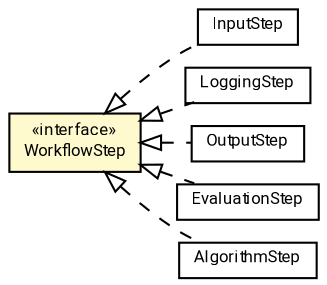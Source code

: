 #!/usr/local/bin/dot
#
# Class diagram 
# Generated by UMLGraph version R5_7_2-60-g0e99a6 (http://www.spinellis.gr/umlgraph/)
#

digraph G {
	graph [fontnames="svg"]
	edge [fontname="Roboto",fontsize=7,labelfontname="Roboto",labelfontsize=7,color="black"];
	node [fontname="Roboto",fontcolor="black",fontsize=8,shape=plaintext,margin=0,width=0,height=0];
	nodesep=0.15;
	ranksep=0.25;
	rankdir=LR;
	// de.lmu.ifi.dbs.elki.workflow.InputStep
	c10940430 [label=<<table title="de.lmu.ifi.dbs.elki.workflow.InputStep" border="0" cellborder="1" cellspacing="0" cellpadding="2" href="InputStep.html" target="_parent">
		<tr><td><table border="0" cellspacing="0" cellpadding="1">
		<tr><td align="center" balign="center"> <font face="Roboto">InputStep</font> </td></tr>
		</table></td></tr>
		</table>>, URL="InputStep.html"];
	// de.lmu.ifi.dbs.elki.workflow.LoggingStep
	c10940432 [label=<<table title="de.lmu.ifi.dbs.elki.workflow.LoggingStep" border="0" cellborder="1" cellspacing="0" cellpadding="2" href="LoggingStep.html" target="_parent">
		<tr><td><table border="0" cellspacing="0" cellpadding="1">
		<tr><td align="center" balign="center"> <font face="Roboto">LoggingStep</font> </td></tr>
		</table></td></tr>
		</table>>, URL="LoggingStep.html"];
	// de.lmu.ifi.dbs.elki.workflow.OutputStep
	c10940434 [label=<<table title="de.lmu.ifi.dbs.elki.workflow.OutputStep" border="0" cellborder="1" cellspacing="0" cellpadding="2" href="OutputStep.html" target="_parent">
		<tr><td><table border="0" cellspacing="0" cellpadding="1">
		<tr><td align="center" balign="center"> <font face="Roboto">OutputStep</font> </td></tr>
		</table></td></tr>
		</table>>, URL="OutputStep.html"];
	// de.lmu.ifi.dbs.elki.workflow.EvaluationStep
	c10940436 [label=<<table title="de.lmu.ifi.dbs.elki.workflow.EvaluationStep" border="0" cellborder="1" cellspacing="0" cellpadding="2" href="EvaluationStep.html" target="_parent">
		<tr><td><table border="0" cellspacing="0" cellpadding="1">
		<tr><td align="center" balign="center"> <font face="Roboto">EvaluationStep</font> </td></tr>
		</table></td></tr>
		</table>>, URL="EvaluationStep.html"];
	// de.lmu.ifi.dbs.elki.workflow.WorkflowStep
	c10940439 [label=<<table title="de.lmu.ifi.dbs.elki.workflow.WorkflowStep" border="0" cellborder="1" cellspacing="0" cellpadding="2" bgcolor="lemonChiffon" href="WorkflowStep.html" target="_parent">
		<tr><td><table border="0" cellspacing="0" cellpadding="1">
		<tr><td align="center" balign="center"> &#171;interface&#187; </td></tr>
		<tr><td align="center" balign="center"> <font face="Roboto">WorkflowStep</font> </td></tr>
		</table></td></tr>
		</table>>, URL="WorkflowStep.html"];
	// de.lmu.ifi.dbs.elki.workflow.AlgorithmStep
	c10940440 [label=<<table title="de.lmu.ifi.dbs.elki.workflow.AlgorithmStep" border="0" cellborder="1" cellspacing="0" cellpadding="2" href="AlgorithmStep.html" target="_parent">
		<tr><td><table border="0" cellspacing="0" cellpadding="1">
		<tr><td align="center" balign="center"> <font face="Roboto">AlgorithmStep</font> </td></tr>
		</table></td></tr>
		</table>>, URL="AlgorithmStep.html"];
	// de.lmu.ifi.dbs.elki.workflow.InputStep implements de.lmu.ifi.dbs.elki.workflow.WorkflowStep
	c10940439 -> c10940430 [arrowtail=empty,style=dashed,dir=back,weight=9];
	// de.lmu.ifi.dbs.elki.workflow.LoggingStep implements de.lmu.ifi.dbs.elki.workflow.WorkflowStep
	c10940439 -> c10940432 [arrowtail=empty,style=dashed,dir=back,weight=9];
	// de.lmu.ifi.dbs.elki.workflow.OutputStep implements de.lmu.ifi.dbs.elki.workflow.WorkflowStep
	c10940439 -> c10940434 [arrowtail=empty,style=dashed,dir=back,weight=9];
	// de.lmu.ifi.dbs.elki.workflow.EvaluationStep implements de.lmu.ifi.dbs.elki.workflow.WorkflowStep
	c10940439 -> c10940436 [arrowtail=empty,style=dashed,dir=back,weight=9];
	// de.lmu.ifi.dbs.elki.workflow.AlgorithmStep implements de.lmu.ifi.dbs.elki.workflow.WorkflowStep
	c10940439 -> c10940440 [arrowtail=empty,style=dashed,dir=back,weight=9];
}

